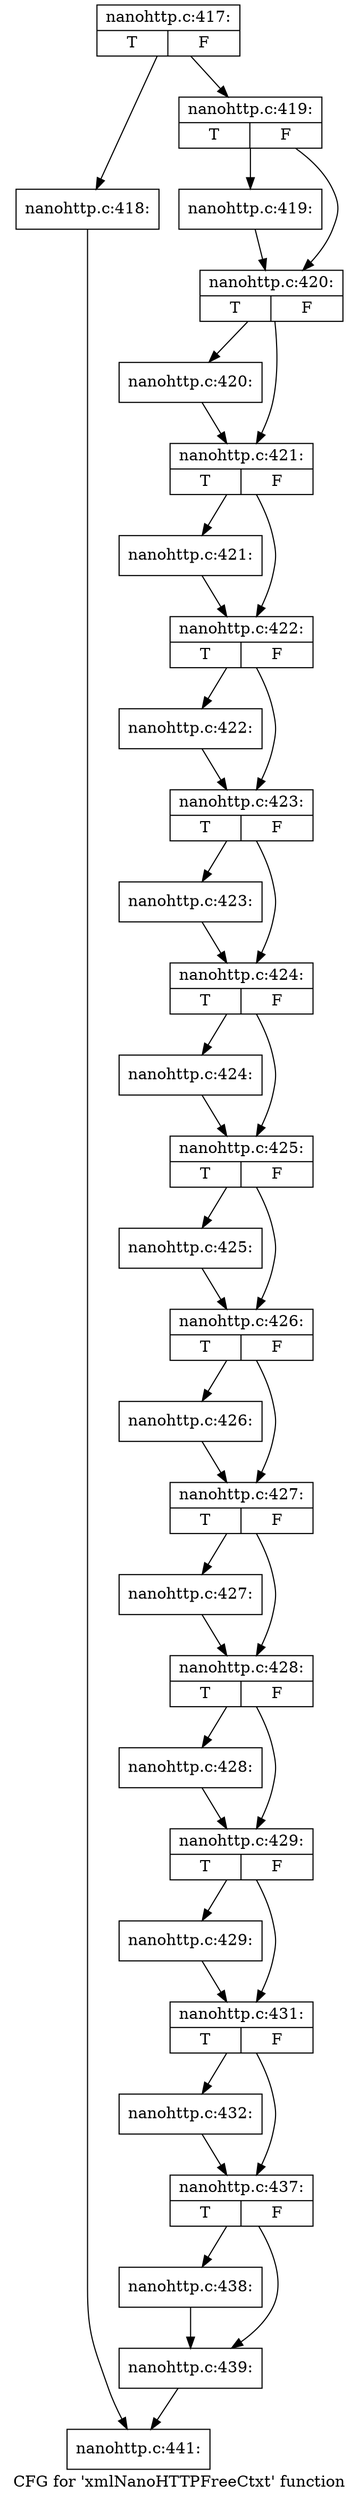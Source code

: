 digraph "CFG for 'xmlNanoHTTPFreeCtxt' function" {
	label="CFG for 'xmlNanoHTTPFreeCtxt' function";

	Node0x44545a0 [shape=record,label="{nanohttp.c:417:|{<s0>T|<s1>F}}"];
	Node0x44545a0 -> Node0x4452f70;
	Node0x44545a0 -> Node0x4450c80;
	Node0x4452f70 [shape=record,label="{nanohttp.c:418:}"];
	Node0x4452f70 -> Node0x4444690;
	Node0x4450c80 [shape=record,label="{nanohttp.c:419:|{<s0>T|<s1>F}}"];
	Node0x4450c80 -> Node0x4455e40;
	Node0x4450c80 -> Node0x4455e90;
	Node0x4455e40 [shape=record,label="{nanohttp.c:419:}"];
	Node0x4455e40 -> Node0x4455e90;
	Node0x4455e90 [shape=record,label="{nanohttp.c:420:|{<s0>T|<s1>F}}"];
	Node0x4455e90 -> Node0x44564c0;
	Node0x4455e90 -> Node0x4456510;
	Node0x44564c0 [shape=record,label="{nanohttp.c:420:}"];
	Node0x44564c0 -> Node0x4456510;
	Node0x4456510 [shape=record,label="{nanohttp.c:421:|{<s0>T|<s1>F}}"];
	Node0x4456510 -> Node0x4456ca0;
	Node0x4456510 -> Node0x4456cf0;
	Node0x4456ca0 [shape=record,label="{nanohttp.c:421:}"];
	Node0x4456ca0 -> Node0x4456cf0;
	Node0x4456cf0 [shape=record,label="{nanohttp.c:422:|{<s0>T|<s1>F}}"];
	Node0x4456cf0 -> Node0x4457480;
	Node0x4456cf0 -> Node0x44574d0;
	Node0x4457480 [shape=record,label="{nanohttp.c:422:}"];
	Node0x4457480 -> Node0x44574d0;
	Node0x44574d0 [shape=record,label="{nanohttp.c:423:|{<s0>T|<s1>F}}"];
	Node0x44574d0 -> Node0x4457c60;
	Node0x44574d0 -> Node0x4457cb0;
	Node0x4457c60 [shape=record,label="{nanohttp.c:423:}"];
	Node0x4457c60 -> Node0x4457cb0;
	Node0x4457cb0 [shape=record,label="{nanohttp.c:424:|{<s0>T|<s1>F}}"];
	Node0x4457cb0 -> Node0x4458440;
	Node0x4457cb0 -> Node0x4458490;
	Node0x4458440 [shape=record,label="{nanohttp.c:424:}"];
	Node0x4458440 -> Node0x4458490;
	Node0x4458490 [shape=record,label="{nanohttp.c:425:|{<s0>T|<s1>F}}"];
	Node0x4458490 -> Node0x4458c20;
	Node0x4458490 -> Node0x4458c70;
	Node0x4458c20 [shape=record,label="{nanohttp.c:425:}"];
	Node0x4458c20 -> Node0x4458c70;
	Node0x4458c70 [shape=record,label="{nanohttp.c:426:|{<s0>T|<s1>F}}"];
	Node0x4458c70 -> Node0x4459400;
	Node0x4458c70 -> Node0x4459450;
	Node0x4459400 [shape=record,label="{nanohttp.c:426:}"];
	Node0x4459400 -> Node0x4459450;
	Node0x4459450 [shape=record,label="{nanohttp.c:427:|{<s0>T|<s1>F}}"];
	Node0x4459450 -> Node0x4459be0;
	Node0x4459450 -> Node0x4459c30;
	Node0x4459be0 [shape=record,label="{nanohttp.c:427:}"];
	Node0x4459be0 -> Node0x4459c30;
	Node0x4459c30 [shape=record,label="{nanohttp.c:428:|{<s0>T|<s1>F}}"];
	Node0x4459c30 -> Node0x445a3c0;
	Node0x4459c30 -> Node0x445a410;
	Node0x445a3c0 [shape=record,label="{nanohttp.c:428:}"];
	Node0x445a3c0 -> Node0x445a410;
	Node0x445a410 [shape=record,label="{nanohttp.c:429:|{<s0>T|<s1>F}}"];
	Node0x445a410 -> Node0x445aba0;
	Node0x445a410 -> Node0x445abf0;
	Node0x445aba0 [shape=record,label="{nanohttp.c:429:}"];
	Node0x445aba0 -> Node0x445abf0;
	Node0x445abf0 [shape=record,label="{nanohttp.c:431:|{<s0>T|<s1>F}}"];
	Node0x445abf0 -> Node0x445b380;
	Node0x445abf0 -> Node0x445b3d0;
	Node0x445b380 [shape=record,label="{nanohttp.c:432:}"];
	Node0x445b380 -> Node0x445b3d0;
	Node0x445b3d0 [shape=record,label="{nanohttp.c:437:|{<s0>T|<s1>F}}"];
	Node0x445b3d0 -> Node0x445c0d0;
	Node0x445b3d0 -> Node0x445c400;
	Node0x445c0d0 [shape=record,label="{nanohttp.c:438:}"];
	Node0x445c0d0 -> Node0x445c400;
	Node0x445c400 [shape=record,label="{nanohttp.c:439:}"];
	Node0x445c400 -> Node0x4444690;
	Node0x4444690 [shape=record,label="{nanohttp.c:441:}"];
}
